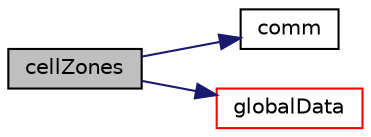 digraph "cellZones"
{
  bgcolor="transparent";
  edge [fontname="Helvetica",fontsize="10",labelfontname="Helvetica",labelfontsize="10"];
  node [fontname="Helvetica",fontsize="10",shape=record];
  rankdir="LR";
  Node10768 [label="cellZones",height=0.2,width=0.4,color="black", fillcolor="grey75", style="filled", fontcolor="black"];
  Node10768 -> Node10769 [color="midnightblue",fontsize="10",style="solid",fontname="Helvetica"];
  Node10769 [label="comm",height=0.2,width=0.4,color="black",URL="$a28565.html#a8227649c3336137f85ffcd59ac7b753e",tooltip="Return communicator used for parallel communication. "];
  Node10768 -> Node10770 [color="midnightblue",fontsize="10",style="solid",fontname="Helvetica"];
  Node10770 [label="globalData",height=0.2,width=0.4,color="red",URL="$a28565.html#a5e9cb8eb9e52843d336386b13423d19c",tooltip="Return parallel info. "];
}
